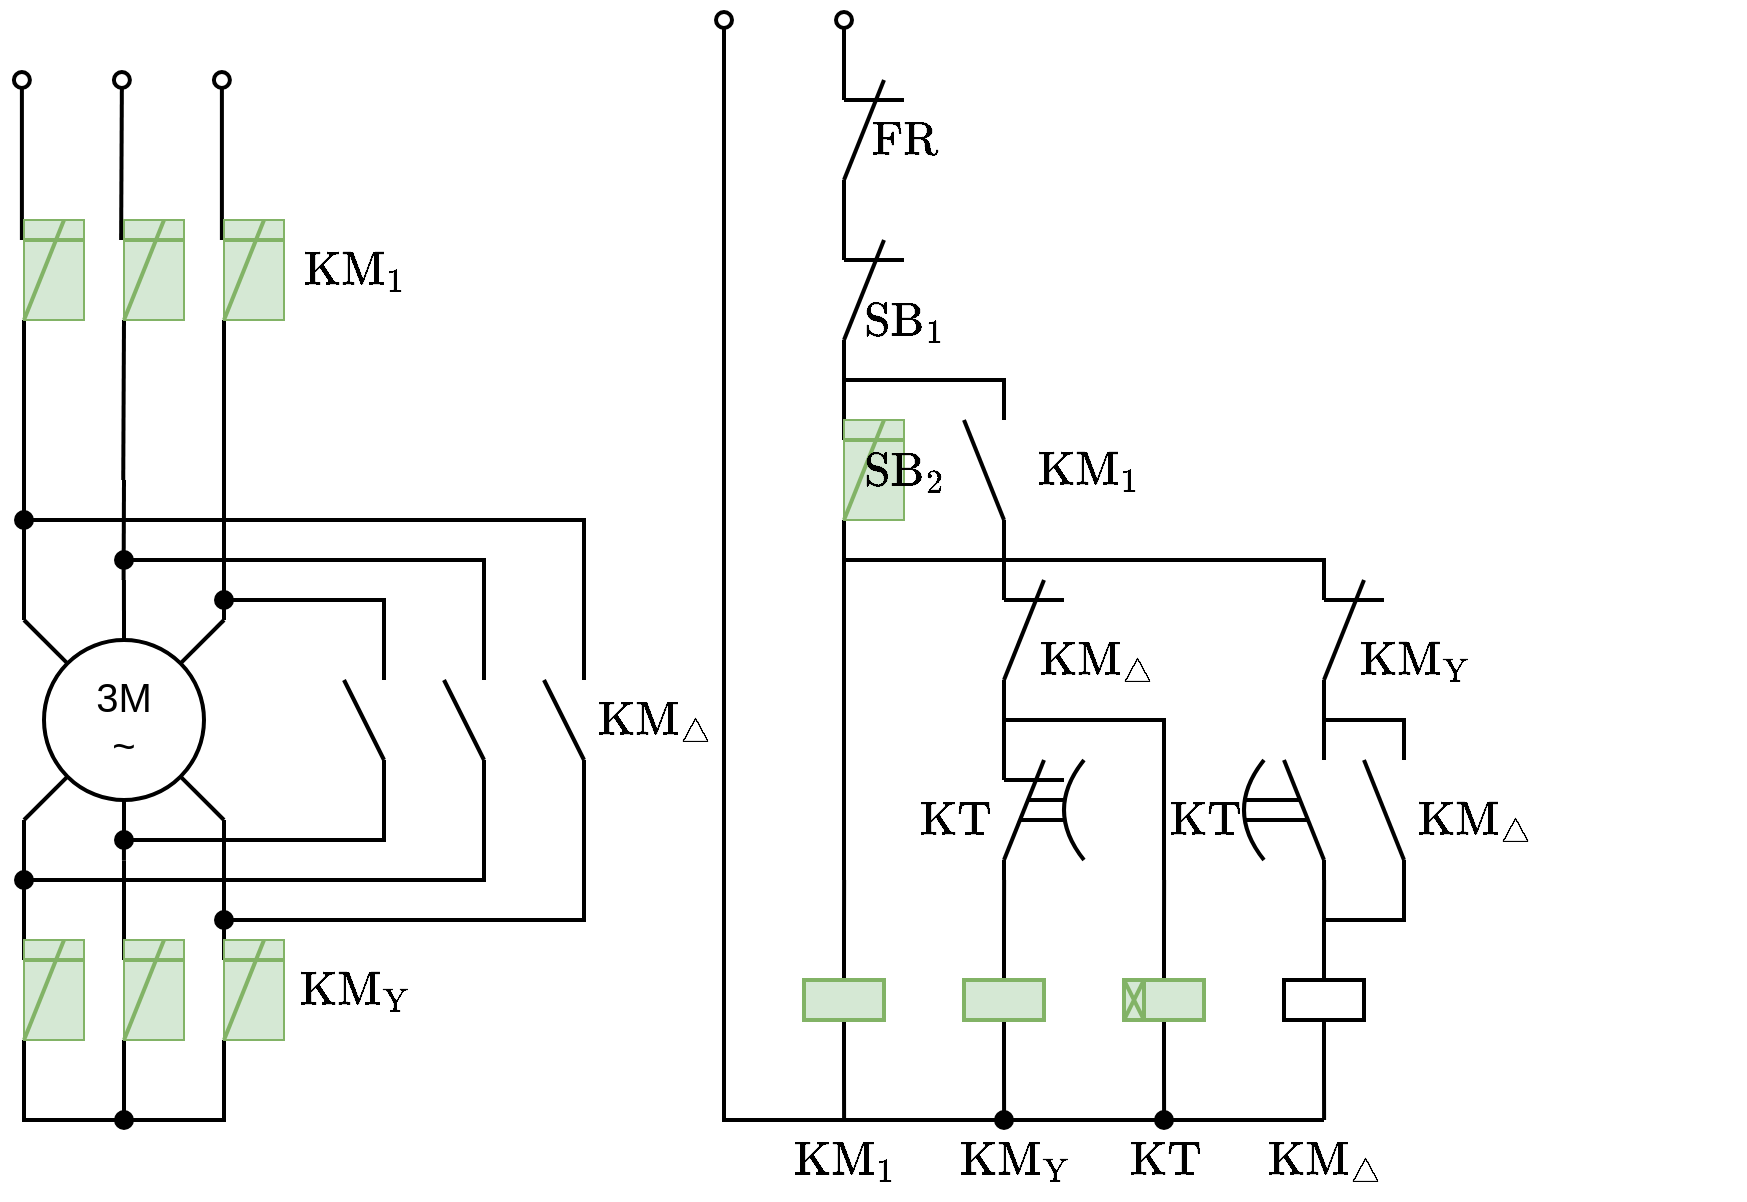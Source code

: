 <mxfile version="24.2.5" type="device">
  <diagram name="Page-1" id="7e0a89b8-554c-2b80-1dc8-d5c74ca68de4">
    <mxGraphModel dx="787" dy="1378" grid="1" gridSize="10" guides="1" tooltips="1" connect="1" arrows="1" fold="1" page="1" pageScale="1" pageWidth="1100" pageHeight="850" background="none" math="1" shadow="0">
      <root>
        <mxCell id="0" />
        <mxCell id="1" parent="0" />
        <mxCell id="dWb-elCGC37nOu2pz1n8-22" value="" style="edgeStyle=none;orthogonalLoop=1;jettySize=auto;html=1;rounded=0;strokeWidth=2;endArrow=none;endFill=0;" parent="1" edge="1">
          <mxGeometry width="80" relative="1" as="geometry">
            <mxPoint x="110" y="690" as="sourcePoint" />
            <mxPoint x="210" y="690" as="targetPoint" />
            <Array as="points">
              <mxPoint x="110" y="730" />
              <mxPoint x="210" y="730" />
            </Array>
          </mxGeometry>
        </mxCell>
        <mxCell id="dWb-elCGC37nOu2pz1n8-23" value="" style="edgeStyle=none;orthogonalLoop=1;jettySize=auto;html=1;rounded=0;strokeWidth=2;endArrow=oval;endFill=1;startSize=8;endSize=8;" parent="1" edge="1">
          <mxGeometry width="80" relative="1" as="geometry">
            <mxPoint x="160" y="690" as="sourcePoint" />
            <mxPoint x="160" y="730" as="targetPoint" />
            <Array as="points" />
          </mxGeometry>
        </mxCell>
        <mxCell id="dWb-elCGC37nOu2pz1n8-35" value="" style="group" parent="1" vertex="1" connectable="0">
          <mxGeometry x="110" y="410" width="100.0" height="240" as="geometry" />
        </mxCell>
        <mxCell id="dWb-elCGC37nOu2pz1n8-36" value="" style="group" parent="dWb-elCGC37nOu2pz1n8-35" vertex="1" connectable="0">
          <mxGeometry x="5.684e-14" y="50.0" width="100" height="140.161" as="geometry" />
        </mxCell>
        <mxCell id="dWb-elCGC37nOu2pz1n8-37" style="rounded=0;orthogonalLoop=1;jettySize=auto;html=1;exitX=1;exitY=1;exitDx=0;exitDy=0;endArrow=none;endFill=0;strokeWidth=2;" parent="dWb-elCGC37nOu2pz1n8-36" source="dWb-elCGC37nOu2pz1n8-43" edge="1">
          <mxGeometry relative="1" as="geometry">
            <mxPoint x="100" y="120.0" as="targetPoint" />
          </mxGeometry>
        </mxCell>
        <mxCell id="dWb-elCGC37nOu2pz1n8-38" style="rounded=0;orthogonalLoop=1;jettySize=auto;html=1;exitX=1;exitY=0;exitDx=0;exitDy=0;endArrow=none;endFill=0;strokeWidth=2;" parent="dWb-elCGC37nOu2pz1n8-36" source="dWb-elCGC37nOu2pz1n8-43" edge="1">
          <mxGeometry relative="1" as="geometry">
            <mxPoint x="100" y="20.0" as="targetPoint" />
          </mxGeometry>
        </mxCell>
        <mxCell id="dWb-elCGC37nOu2pz1n8-39" style="rounded=0;orthogonalLoop=1;jettySize=auto;html=1;exitX=0.5;exitY=0;exitDx=0;exitDy=0;endArrow=none;endFill=0;strokeWidth=2;" parent="dWb-elCGC37nOu2pz1n8-36" source="dWb-elCGC37nOu2pz1n8-43" edge="1">
          <mxGeometry relative="1" as="geometry">
            <mxPoint x="49.968" as="targetPoint" />
          </mxGeometry>
        </mxCell>
        <mxCell id="dWb-elCGC37nOu2pz1n8-40" style="rounded=0;orthogonalLoop=1;jettySize=auto;html=1;exitX=0.5;exitY=1;exitDx=0;exitDy=0;endArrow=none;endFill=0;strokeWidth=2;" parent="dWb-elCGC37nOu2pz1n8-36" source="dWb-elCGC37nOu2pz1n8-43" edge="1">
          <mxGeometry relative="1" as="geometry">
            <mxPoint x="49.968" y="140.161" as="targetPoint" />
          </mxGeometry>
        </mxCell>
        <mxCell id="dWb-elCGC37nOu2pz1n8-41" style="rounded=0;orthogonalLoop=1;jettySize=auto;html=1;exitX=0;exitY=1;exitDx=0;exitDy=0;endArrow=none;endFill=0;strokeWidth=2;" parent="dWb-elCGC37nOu2pz1n8-36" source="dWb-elCGC37nOu2pz1n8-43" edge="1">
          <mxGeometry relative="1" as="geometry">
            <mxPoint y="120.0" as="targetPoint" />
          </mxGeometry>
        </mxCell>
        <mxCell id="dWb-elCGC37nOu2pz1n8-42" style="rounded=0;orthogonalLoop=1;jettySize=auto;html=1;exitX=0;exitY=0;exitDx=0;exitDy=0;endArrow=none;endFill=0;strokeWidth=2;" parent="dWb-elCGC37nOu2pz1n8-36" source="dWb-elCGC37nOu2pz1n8-43" edge="1">
          <mxGeometry relative="1" as="geometry">
            <mxPoint y="20.0" as="targetPoint" />
          </mxGeometry>
        </mxCell>
        <mxCell id="dWb-elCGC37nOu2pz1n8-43" value="&lt;font style=&quot;font-size: 20px;&quot;&gt;3M&lt;/font&gt;&lt;div&gt;&lt;span style=&quot;font-size: 20px;&quot;&gt;~&lt;/span&gt;&lt;/div&gt;" style="ellipse;whiteSpace=wrap;html=1;aspect=fixed;strokeWidth=2;" parent="dWb-elCGC37nOu2pz1n8-36" vertex="1">
          <mxGeometry x="10.0" y="30.0" width="80" height="80" as="geometry" />
        </mxCell>
        <mxCell id="dWb-elCGC37nOu2pz1n8-44" value="" style="edgeStyle=none;orthogonalLoop=1;jettySize=auto;html=1;rounded=0;strokeWidth=2;endArrow=none;endFill=0;" parent="dWb-elCGC37nOu2pz1n8-35" edge="1">
          <mxGeometry width="80" relative="1" as="geometry">
            <mxPoint y="70" as="sourcePoint" />
            <mxPoint as="targetPoint" />
            <Array as="points" />
          </mxGeometry>
        </mxCell>
        <mxCell id="dWb-elCGC37nOu2pz1n8-46" value="" style="edgeStyle=none;orthogonalLoop=1;jettySize=auto;html=1;rounded=0;strokeWidth=2;endArrow=none;endFill=0;" parent="dWb-elCGC37nOu2pz1n8-35" edge="1">
          <mxGeometry width="80" relative="1" as="geometry">
            <mxPoint x="100" y="70" as="sourcePoint" />
            <mxPoint x="100" as="targetPoint" />
            <Array as="points" />
          </mxGeometry>
        </mxCell>
        <mxCell id="dWb-elCGC37nOu2pz1n8-48" value="" style="edgeStyle=none;orthogonalLoop=1;jettySize=auto;html=1;rounded=0;strokeWidth=2;endArrow=none;endFill=0;" parent="dWb-elCGC37nOu2pz1n8-35" edge="1">
          <mxGeometry width="80" relative="1" as="geometry">
            <mxPoint x="49.8" y="50" as="sourcePoint" />
            <mxPoint x="50" as="targetPoint" />
            <Array as="points" />
          </mxGeometry>
        </mxCell>
        <mxCell id="dWb-elCGC37nOu2pz1n8-50" value="" style="edgeStyle=none;orthogonalLoop=1;jettySize=auto;html=1;rounded=0;strokeWidth=2;endArrow=none;endFill=0;" parent="dWb-elCGC37nOu2pz1n8-35" edge="1">
          <mxGeometry width="80" relative="1" as="geometry">
            <mxPoint y="240" as="sourcePoint" />
            <mxPoint y="170" as="targetPoint" />
            <Array as="points" />
          </mxGeometry>
        </mxCell>
        <mxCell id="dWb-elCGC37nOu2pz1n8-52" value="" style="edgeStyle=none;orthogonalLoop=1;jettySize=auto;html=1;rounded=0;strokeWidth=2;endArrow=none;endFill=0;" parent="dWb-elCGC37nOu2pz1n8-35" edge="1">
          <mxGeometry width="80" relative="1" as="geometry">
            <mxPoint x="100" y="240" as="sourcePoint" />
            <mxPoint x="100" y="170" as="targetPoint" />
            <Array as="points" />
          </mxGeometry>
        </mxCell>
        <mxCell id="dWb-elCGC37nOu2pz1n8-54" value="" style="edgeStyle=none;orthogonalLoop=1;jettySize=auto;html=1;rounded=0;strokeWidth=2;endArrow=none;endFill=0;" parent="dWb-elCGC37nOu2pz1n8-35" edge="1">
          <mxGeometry width="80" relative="1" as="geometry">
            <mxPoint x="50" y="240" as="sourcePoint" />
            <mxPoint x="50" y="190.16" as="targetPoint" />
            <Array as="points" />
          </mxGeometry>
        </mxCell>
        <mxCell id="dWb-elCGC37nOu2pz1n8-61" value="" style="edgeStyle=none;orthogonalLoop=1;jettySize=auto;html=1;rounded=0;strokeWidth=2;endArrow=none;endFill=0;startArrow=oval;startFill=1;startSize=8;" parent="dWb-elCGC37nOu2pz1n8-35" edge="1">
          <mxGeometry width="80" relative="1" as="geometry">
            <mxPoint y="20" as="sourcePoint" />
            <mxPoint x="280" y="100" as="targetPoint" />
            <Array as="points">
              <mxPoint x="280" y="20" />
            </Array>
          </mxGeometry>
        </mxCell>
        <mxCell id="dWb-elCGC37nOu2pz1n8-63" value="" style="edgeStyle=none;orthogonalLoop=1;jettySize=auto;html=1;rounded=0;strokeWidth=2;endArrow=none;endFill=0;startArrow=oval;startFill=1;startSize=8;" parent="1" edge="1">
          <mxGeometry width="80" relative="1" as="geometry">
            <mxPoint x="210" y="470" as="sourcePoint" />
            <mxPoint x="290" y="510" as="targetPoint" />
            <Array as="points">
              <mxPoint x="290" y="470" />
            </Array>
          </mxGeometry>
        </mxCell>
        <mxCell id="dWb-elCGC37nOu2pz1n8-64" value="" style="edgeStyle=none;orthogonalLoop=1;jettySize=auto;html=1;rounded=0;endArrow=none;endFill=0;strokeWidth=2;" parent="1" edge="1">
          <mxGeometry width="80" relative="1" as="geometry">
            <mxPoint x="290" y="550" as="sourcePoint" />
            <mxPoint x="270" y="510" as="targetPoint" />
            <Array as="points" />
          </mxGeometry>
        </mxCell>
        <mxCell id="dWb-elCGC37nOu2pz1n8-65" value="" style="edgeStyle=none;orthogonalLoop=1;jettySize=auto;html=1;rounded=0;endArrow=none;endFill=0;strokeWidth=2;" parent="1" edge="1">
          <mxGeometry width="80" relative="1" as="geometry">
            <mxPoint x="340" y="550" as="sourcePoint" />
            <mxPoint x="320" y="510" as="targetPoint" />
            <Array as="points" />
          </mxGeometry>
        </mxCell>
        <mxCell id="dWb-elCGC37nOu2pz1n8-66" value="" style="edgeStyle=none;orthogonalLoop=1;jettySize=auto;html=1;rounded=0;endArrow=none;endFill=0;strokeWidth=2;" parent="1" edge="1">
          <mxGeometry width="80" relative="1" as="geometry">
            <mxPoint x="390" y="550" as="sourcePoint" />
            <mxPoint x="370" y="510" as="targetPoint" />
            <Array as="points" />
          </mxGeometry>
        </mxCell>
        <mxCell id="dWb-elCGC37nOu2pz1n8-67" value="&lt;font style=&quot;font-size: 20px;&quot;&gt;$$\mathrm{KM_\triangle}$$&lt;/font&gt;" style="text;html=1;align=center;verticalAlign=middle;resizable=0;points=[];autosize=1;strokeColor=none;fillColor=none;" parent="1" vertex="1">
          <mxGeometry x="290" y="510" width="270" height="40" as="geometry" />
        </mxCell>
        <mxCell id="dWb-elCGC37nOu2pz1n8-62" value="" style="edgeStyle=none;orthogonalLoop=1;jettySize=auto;html=1;rounded=0;strokeWidth=2;endArrow=none;endFill=0;startArrow=oval;startFill=1;startSize=8;" parent="1" edge="1">
          <mxGeometry width="80" relative="1" as="geometry">
            <mxPoint x="160" y="450" as="sourcePoint" />
            <mxPoint x="340" y="510" as="targetPoint" />
            <Array as="points">
              <mxPoint x="340" y="450" />
            </Array>
          </mxGeometry>
        </mxCell>
        <mxCell id="dWb-elCGC37nOu2pz1n8-68" value="" style="edgeStyle=none;orthogonalLoop=1;jettySize=auto;html=1;rounded=0;strokeWidth=2;endArrow=oval;endFill=1;endSize=8;" parent="1" edge="1">
          <mxGeometry width="80" relative="1" as="geometry">
            <mxPoint x="290" y="550" as="sourcePoint" />
            <mxPoint x="160" y="590" as="targetPoint" />
            <Array as="points">
              <mxPoint x="290" y="590" />
            </Array>
          </mxGeometry>
        </mxCell>
        <mxCell id="dWb-elCGC37nOu2pz1n8-69" value="" style="edgeStyle=none;orthogonalLoop=1;jettySize=auto;html=1;rounded=0;strokeWidth=2;endArrow=oval;endFill=1;endSize=8;" parent="1" edge="1">
          <mxGeometry width="80" relative="1" as="geometry">
            <mxPoint x="340" y="550" as="sourcePoint" />
            <mxPoint x="110" y="610" as="targetPoint" />
            <Array as="points">
              <mxPoint x="340" y="610" />
            </Array>
          </mxGeometry>
        </mxCell>
        <mxCell id="dWb-elCGC37nOu2pz1n8-70" value="" style="edgeStyle=none;orthogonalLoop=1;jettySize=auto;html=1;rounded=0;strokeWidth=2;endArrow=oval;endFill=1;endSize=8;" parent="1" edge="1">
          <mxGeometry width="80" relative="1" as="geometry">
            <mxPoint x="390" y="550" as="sourcePoint" />
            <mxPoint x="210" y="630" as="targetPoint" />
            <Array as="points">
              <mxPoint x="390" y="630" />
            </Array>
          </mxGeometry>
        </mxCell>
        <mxCell id="dWb-elCGC37nOu2pz1n8-73" value="" style="edgeStyle=none;orthogonalLoop=1;jettySize=auto;html=1;rounded=0;endArrow=none;endFill=0;strokeWidth=2;" parent="1" edge="1">
          <mxGeometry width="80" relative="1" as="geometry">
            <mxPoint x="110" y="410" as="sourcePoint" />
            <mxPoint x="110" y="330" as="targetPoint" />
            <Array as="points" />
          </mxGeometry>
        </mxCell>
        <mxCell id="dWb-elCGC37nOu2pz1n8-74" value="" style="edgeStyle=none;orthogonalLoop=1;jettySize=auto;html=1;rounded=0;endArrow=none;endFill=0;strokeWidth=2;" parent="1" edge="1">
          <mxGeometry width="80" relative="1" as="geometry">
            <mxPoint x="159.62" y="410" as="sourcePoint" />
            <mxPoint x="160" y="330" as="targetPoint" />
            <Array as="points" />
          </mxGeometry>
        </mxCell>
        <mxCell id="dWb-elCGC37nOu2pz1n8-75" value="" style="edgeStyle=none;orthogonalLoop=1;jettySize=auto;html=1;rounded=0;endArrow=none;endFill=0;strokeWidth=2;" parent="1" edge="1">
          <mxGeometry width="80" relative="1" as="geometry">
            <mxPoint x="210" y="410" as="sourcePoint" />
            <mxPoint x="210" y="330" as="targetPoint" />
            <Array as="points" />
          </mxGeometry>
        </mxCell>
        <mxCell id="dWb-elCGC37nOu2pz1n8-80" value="" style="edgeStyle=none;orthogonalLoop=1;jettySize=auto;html=1;rounded=0;endArrow=oval;endFill=0;strokeWidth=2;endSize=8;startSize=8;" parent="1" edge="1">
          <mxGeometry width="80" relative="1" as="geometry">
            <mxPoint x="108.95" y="290" as="sourcePoint" />
            <mxPoint x="108.95" y="210" as="targetPoint" />
            <Array as="points" />
          </mxGeometry>
        </mxCell>
        <mxCell id="dWb-elCGC37nOu2pz1n8-81" value="" style="edgeStyle=none;orthogonalLoop=1;jettySize=auto;html=1;rounded=0;endArrow=oval;endFill=0;strokeWidth=2;endSize=8;startSize=8;" parent="1" edge="1">
          <mxGeometry width="80" relative="1" as="geometry">
            <mxPoint x="158.57" y="290" as="sourcePoint" />
            <mxPoint x="158.95" y="210" as="targetPoint" />
            <Array as="points" />
          </mxGeometry>
        </mxCell>
        <mxCell id="dWb-elCGC37nOu2pz1n8-82" value="" style="edgeStyle=none;orthogonalLoop=1;jettySize=auto;html=1;rounded=0;endArrow=oval;endFill=0;strokeWidth=2;endSize=8;startSize=8;" parent="1" edge="1">
          <mxGeometry width="80" relative="1" as="geometry">
            <mxPoint x="208.95" y="290" as="sourcePoint" />
            <mxPoint x="208.95" y="210" as="targetPoint" />
            <Array as="points" />
          </mxGeometry>
        </mxCell>
        <mxCell id="dWb-elCGC37nOu2pz1n8-105" value="" style="group" parent="1" vertex="1" connectable="0">
          <mxGeometry x="660" y="610" width="40" height="120" as="geometry" />
        </mxCell>
        <mxCell id="dWb-elCGC37nOu2pz1n8-84" style="edgeStyle=orthogonalEdgeStyle;rounded=0;orthogonalLoop=1;jettySize=auto;html=1;exitX=0.5;exitY=1;exitDx=0;exitDy=0;strokeWidth=2;endArrow=none;endFill=0;" parent="dWb-elCGC37nOu2pz1n8-105" source="dWb-elCGC37nOu2pz1n8-83" edge="1">
          <mxGeometry relative="1" as="geometry">
            <mxPoint x="20.051" y="120" as="targetPoint" />
          </mxGeometry>
        </mxCell>
        <mxCell id="dWb-elCGC37nOu2pz1n8-85" style="edgeStyle=orthogonalEdgeStyle;rounded=0;orthogonalLoop=1;jettySize=auto;html=1;exitX=0.5;exitY=0;exitDx=0;exitDy=0;strokeWidth=2;endArrow=none;endFill=0;" parent="dWb-elCGC37nOu2pz1n8-105" source="dWb-elCGC37nOu2pz1n8-83" edge="1">
          <mxGeometry relative="1" as="geometry">
            <mxPoint x="20.051" as="targetPoint" />
          </mxGeometry>
        </mxCell>
        <mxCell id="dWb-elCGC37nOu2pz1n8-83" value="" style="rounded=0;whiteSpace=wrap;html=1;strokeWidth=2;fillColor=#d5e8d4;strokeColor=#82b366;" parent="dWb-elCGC37nOu2pz1n8-105" vertex="1">
          <mxGeometry y="50" width="40" height="20" as="geometry" />
        </mxCell>
        <mxCell id="dWb-elCGC37nOu2pz1n8-86" style="edgeStyle=orthogonalEdgeStyle;rounded=0;orthogonalLoop=1;jettySize=auto;html=1;exitX=0.25;exitY=0;exitDx=0;exitDy=0;entryX=0.25;entryY=1;entryDx=0;entryDy=0;strokeWidth=2;endArrow=none;endFill=0;fillColor=#d5e8d4;strokeColor=#82b366;" parent="dWb-elCGC37nOu2pz1n8-105" source="dWb-elCGC37nOu2pz1n8-83" target="dWb-elCGC37nOu2pz1n8-83" edge="1">
          <mxGeometry relative="1" as="geometry" />
        </mxCell>
        <mxCell id="dWb-elCGC37nOu2pz1n8-87" style="rounded=0;orthogonalLoop=1;jettySize=auto;html=1;exitX=0;exitY=1;exitDx=0;exitDy=0;entryX=0.25;entryY=0;entryDx=0;entryDy=0;strokeWidth=2;endArrow=none;endFill=0;fillColor=#d5e8d4;strokeColor=#82b366;" parent="dWb-elCGC37nOu2pz1n8-105" source="dWb-elCGC37nOu2pz1n8-83" target="dWb-elCGC37nOu2pz1n8-83" edge="1">
          <mxGeometry relative="1" as="geometry" />
        </mxCell>
        <mxCell id="dWb-elCGC37nOu2pz1n8-88" style="rounded=0;orthogonalLoop=1;jettySize=auto;html=1;exitX=0;exitY=0;exitDx=0;exitDy=0;entryX=0.25;entryY=1;entryDx=0;entryDy=0;endArrow=none;endFill=0;strokeWidth=2;fillColor=#d5e8d4;strokeColor=#82b366;" parent="dWb-elCGC37nOu2pz1n8-105" source="dWb-elCGC37nOu2pz1n8-83" target="dWb-elCGC37nOu2pz1n8-83" edge="1">
          <mxGeometry relative="1" as="geometry" />
        </mxCell>
        <mxCell id="dWb-elCGC37nOu2pz1n8-106" value="" style="group" parent="1" vertex="1" connectable="0">
          <mxGeometry x="500" y="610" width="40" height="120" as="geometry" />
        </mxCell>
        <mxCell id="dWb-elCGC37nOu2pz1n8-99" style="edgeStyle=orthogonalEdgeStyle;rounded=0;orthogonalLoop=1;jettySize=auto;html=1;exitX=0.5;exitY=1;exitDx=0;exitDy=0;strokeWidth=2;endArrow=none;endFill=0;" parent="dWb-elCGC37nOu2pz1n8-106" source="dWb-elCGC37nOu2pz1n8-101" edge="1">
          <mxGeometry relative="1" as="geometry">
            <mxPoint x="20.051" y="120" as="targetPoint" />
          </mxGeometry>
        </mxCell>
        <mxCell id="dWb-elCGC37nOu2pz1n8-100" style="edgeStyle=orthogonalEdgeStyle;rounded=0;orthogonalLoop=1;jettySize=auto;html=1;exitX=0.5;exitY=0;exitDx=0;exitDy=0;strokeWidth=2;endArrow=none;endFill=0;" parent="dWb-elCGC37nOu2pz1n8-106" source="dWb-elCGC37nOu2pz1n8-101" edge="1">
          <mxGeometry relative="1" as="geometry">
            <mxPoint x="20.051" as="targetPoint" />
          </mxGeometry>
        </mxCell>
        <mxCell id="dWb-elCGC37nOu2pz1n8-101" value="" style="rounded=0;whiteSpace=wrap;html=1;strokeWidth=2;fillColor=#d5e8d4;strokeColor=#82b366;" parent="dWb-elCGC37nOu2pz1n8-106" vertex="1">
          <mxGeometry y="50" width="40" height="20" as="geometry" />
        </mxCell>
        <mxCell id="dWb-elCGC37nOu2pz1n8-112" value="" style="group" parent="1" vertex="1" connectable="0">
          <mxGeometry x="580" y="610" width="40" height="120" as="geometry" />
        </mxCell>
        <mxCell id="dWb-elCGC37nOu2pz1n8-113" style="edgeStyle=orthogonalEdgeStyle;rounded=0;orthogonalLoop=1;jettySize=auto;html=1;exitX=0.5;exitY=1;exitDx=0;exitDy=0;strokeWidth=2;endArrow=none;endFill=0;" parent="dWb-elCGC37nOu2pz1n8-112" source="dWb-elCGC37nOu2pz1n8-115" edge="1">
          <mxGeometry relative="1" as="geometry">
            <mxPoint x="20.051" y="120" as="targetPoint" />
          </mxGeometry>
        </mxCell>
        <mxCell id="dWb-elCGC37nOu2pz1n8-114" style="edgeStyle=orthogonalEdgeStyle;rounded=0;orthogonalLoop=1;jettySize=auto;html=1;exitX=0.5;exitY=0;exitDx=0;exitDy=0;strokeWidth=2;endArrow=none;endFill=0;" parent="dWb-elCGC37nOu2pz1n8-112" source="dWb-elCGC37nOu2pz1n8-115" edge="1">
          <mxGeometry relative="1" as="geometry">
            <mxPoint x="20.051" as="targetPoint" />
          </mxGeometry>
        </mxCell>
        <mxCell id="dWb-elCGC37nOu2pz1n8-115" value="" style="rounded=0;whiteSpace=wrap;html=1;strokeWidth=2;fillColor=#d5e8d4;strokeColor=#82b366;" parent="dWb-elCGC37nOu2pz1n8-112" vertex="1">
          <mxGeometry y="50" width="40" height="20" as="geometry" />
        </mxCell>
        <mxCell id="dWb-elCGC37nOu2pz1n8-122" value="" style="endArrow=none;html=1;rounded=0;strokeWidth=2;startArrow=oval;startFill=1;endSize=8;startSize=8;" parent="dWb-elCGC37nOu2pz1n8-112" edge="1">
          <mxGeometry width="50" height="50" relative="1" as="geometry">
            <mxPoint x="20" y="120" as="sourcePoint" />
            <mxPoint x="180" y="120" as="targetPoint" />
          </mxGeometry>
        </mxCell>
        <mxCell id="dWb-elCGC37nOu2pz1n8-155" value="" style="edgeStyle=none;orthogonalLoop=1;jettySize=auto;html=1;rounded=0;strokeWidth=2;endArrow=none;endFill=0;" parent="dWb-elCGC37nOu2pz1n8-112" edge="1">
          <mxGeometry width="80" relative="1" as="geometry">
            <mxPoint x="20" as="sourcePoint" />
            <mxPoint x="20" y="-10" as="targetPoint" />
            <Array as="points" />
          </mxGeometry>
        </mxCell>
        <mxCell id="dWb-elCGC37nOu2pz1n8-116" value="" style="group" parent="1" vertex="1" connectable="0">
          <mxGeometry x="740" y="610" width="40" height="120" as="geometry" />
        </mxCell>
        <mxCell id="dWb-elCGC37nOu2pz1n8-117" style="edgeStyle=orthogonalEdgeStyle;rounded=0;orthogonalLoop=1;jettySize=auto;html=1;exitX=0.5;exitY=1;exitDx=0;exitDy=0;strokeWidth=2;endArrow=none;endFill=0;" parent="dWb-elCGC37nOu2pz1n8-116" source="dWb-elCGC37nOu2pz1n8-119" edge="1">
          <mxGeometry relative="1" as="geometry">
            <mxPoint x="20.051" y="120" as="targetPoint" />
          </mxGeometry>
        </mxCell>
        <mxCell id="dWb-elCGC37nOu2pz1n8-118" style="edgeStyle=orthogonalEdgeStyle;rounded=0;orthogonalLoop=1;jettySize=auto;html=1;exitX=0.5;exitY=0;exitDx=0;exitDy=0;strokeWidth=2;endArrow=none;endFill=0;" parent="dWb-elCGC37nOu2pz1n8-116" source="dWb-elCGC37nOu2pz1n8-119" edge="1">
          <mxGeometry relative="1" as="geometry">
            <mxPoint x="20.051" as="targetPoint" />
          </mxGeometry>
        </mxCell>
        <mxCell id="dWb-elCGC37nOu2pz1n8-119" value="" style="rounded=0;whiteSpace=wrap;html=1;strokeWidth=2;" parent="dWb-elCGC37nOu2pz1n8-116" vertex="1">
          <mxGeometry y="50" width="40" height="20" as="geometry" />
        </mxCell>
        <mxCell id="dWb-elCGC37nOu2pz1n8-150" value="" style="edgeStyle=none;orthogonalLoop=1;jettySize=auto;html=1;rounded=0;strokeWidth=2;endArrow=none;endFill=0;" parent="dWb-elCGC37nOu2pz1n8-116" edge="1">
          <mxGeometry width="80" relative="1" as="geometry">
            <mxPoint x="20" y="20" as="sourcePoint" />
            <mxPoint x="60" y="-10" as="targetPoint" />
            <Array as="points">
              <mxPoint x="60" y="20" />
            </Array>
          </mxGeometry>
        </mxCell>
        <mxCell id="dWb-elCGC37nOu2pz1n8-121" value="" style="endArrow=oval;html=1;rounded=0;strokeWidth=2;endFill=1;endSize=8;startSize=8;" parent="1" edge="1">
          <mxGeometry width="50" height="50" relative="1" as="geometry">
            <mxPoint x="520" y="730" as="sourcePoint" />
            <mxPoint x="680" y="730" as="targetPoint" />
          </mxGeometry>
        </mxCell>
        <mxCell id="dWb-elCGC37nOu2pz1n8-123" value="&lt;font style=&quot;font-size: 20px;&quot;&gt;$$\mathrm{KM_1}$$&lt;/font&gt;" style="text;html=1;align=center;verticalAlign=middle;resizable=0;points=[];autosize=1;strokeColor=none;fillColor=none;" parent="1" vertex="1">
          <mxGeometry x="415" y="730" width="210" height="40" as="geometry" />
        </mxCell>
        <mxCell id="dWb-elCGC37nOu2pz1n8-124" value="&lt;font style=&quot;font-size: 20px;&quot;&gt;$$\mathrm{KM_Y}$$&lt;/font&gt;" style="text;html=1;align=center;verticalAlign=middle;resizable=0;points=[];autosize=1;strokeColor=none;fillColor=none;" parent="1" vertex="1">
          <mxGeometry x="500" y="730" width="210" height="40" as="geometry" />
        </mxCell>
        <mxCell id="dWb-elCGC37nOu2pz1n8-125" value="&lt;font style=&quot;font-size: 20px;&quot;&gt;$$\mathrm{KM_\triangle}$$&lt;/font&gt;" style="text;html=1;align=center;verticalAlign=middle;resizable=0;points=[];autosize=1;strokeColor=none;fillColor=none;" parent="1" vertex="1">
          <mxGeometry x="625" y="730" width="270" height="40" as="geometry" />
        </mxCell>
        <mxCell id="dWb-elCGC37nOu2pz1n8-126" value="&lt;font style=&quot;font-size: 20px;&quot;&gt;$$\mathrm{KT}$$&lt;/font&gt;" style="text;html=1;align=center;verticalAlign=middle;resizable=0;points=[];autosize=1;strokeColor=none;fillColor=none;" parent="1" vertex="1">
          <mxGeometry x="590" y="730" width="180" height="40" as="geometry" />
        </mxCell>
        <mxCell id="dWb-elCGC37nOu2pz1n8-133" value="" style="endArrow=none;html=1;rounded=0;strokeWidth=2;" parent="1" edge="1">
          <mxGeometry width="50" height="50" relative="1" as="geometry">
            <mxPoint x="800" y="600" as="sourcePoint" />
            <mxPoint x="780" y="550" as="targetPoint" />
          </mxGeometry>
        </mxCell>
        <mxCell id="dWb-elCGC37nOu2pz1n8-134" value="" style="group" parent="1" vertex="1" connectable="0">
          <mxGeometry x="600" y="550" width="40" height="50" as="geometry" />
        </mxCell>
        <mxCell id="dWb-elCGC37nOu2pz1n8-107" value="" style="group" parent="dWb-elCGC37nOu2pz1n8-134" vertex="1" connectable="0">
          <mxGeometry width="40" height="50" as="geometry" />
        </mxCell>
        <mxCell id="dWb-elCGC37nOu2pz1n8-89" value="" style="endArrow=none;html=1;rounded=0;strokeWidth=2;" parent="dWb-elCGC37nOu2pz1n8-107" edge="1">
          <mxGeometry width="50" height="50" relative="1" as="geometry">
            <mxPoint x="8" y="30" as="sourcePoint" />
            <mxPoint x="30" y="30" as="targetPoint" />
          </mxGeometry>
        </mxCell>
        <mxCell id="dWb-elCGC37nOu2pz1n8-90" value="" style="endArrow=none;html=1;rounded=0;strokeWidth=2;" parent="dWb-elCGC37nOu2pz1n8-107" edge="1">
          <mxGeometry width="50" height="50" relative="1" as="geometry">
            <mxPoint x="12" y="20" as="sourcePoint" />
            <mxPoint x="30" y="20" as="targetPoint" />
          </mxGeometry>
        </mxCell>
        <mxCell id="dWb-elCGC37nOu2pz1n8-92" value="" style="endArrow=none;html=1;rounded=0;strokeColor=default;curved=1;strokeWidth=2;" parent="dWb-elCGC37nOu2pz1n8-107" edge="1">
          <mxGeometry width="50" height="50" relative="1" as="geometry">
            <mxPoint x="40" y="50" as="sourcePoint" />
            <mxPoint x="40" as="targetPoint" />
            <Array as="points">
              <mxPoint x="20" y="25" />
            </Array>
          </mxGeometry>
        </mxCell>
        <mxCell id="dWb-elCGC37nOu2pz1n8-111" value="" style="group" parent="dWb-elCGC37nOu2pz1n8-134" vertex="1" connectable="0">
          <mxGeometry width="30" height="50" as="geometry" />
        </mxCell>
        <mxCell id="dWb-elCGC37nOu2pz1n8-109" value="" style="endArrow=none;html=1;rounded=0;strokeWidth=2;" parent="dWb-elCGC37nOu2pz1n8-111" edge="1">
          <mxGeometry width="50" height="50" relative="1" as="geometry">
            <mxPoint y="50" as="sourcePoint" />
            <mxPoint x="20" as="targetPoint" />
          </mxGeometry>
        </mxCell>
        <mxCell id="dWb-elCGC37nOu2pz1n8-110" value="" style="endArrow=none;html=1;rounded=0;strokeWidth=2;" parent="dWb-elCGC37nOu2pz1n8-111" edge="1">
          <mxGeometry width="50" height="50" relative="1" as="geometry">
            <mxPoint y="10" as="sourcePoint" />
            <mxPoint x="30" y="10" as="targetPoint" />
          </mxGeometry>
        </mxCell>
        <mxCell id="dWb-elCGC37nOu2pz1n8-135" value="" style="group" parent="1" vertex="1" connectable="0">
          <mxGeometry x="710" y="550" width="50" height="50" as="geometry" />
        </mxCell>
        <mxCell id="dWb-elCGC37nOu2pz1n8-108" value="" style="group" parent="dWb-elCGC37nOu2pz1n8-135" vertex="1" connectable="0">
          <mxGeometry width="40" height="50" as="geometry" />
        </mxCell>
        <mxCell id="dWb-elCGC37nOu2pz1n8-93" value="" style="endArrow=none;html=1;rounded=0;strokeWidth=2;" parent="dWb-elCGC37nOu2pz1n8-108" edge="1">
          <mxGeometry width="50" height="50" relative="1" as="geometry">
            <mxPoint x="10" y="30" as="sourcePoint" />
            <mxPoint x="42" y="30" as="targetPoint" />
          </mxGeometry>
        </mxCell>
        <mxCell id="dWb-elCGC37nOu2pz1n8-94" value="" style="endArrow=none;html=1;rounded=0;strokeWidth=2;" parent="dWb-elCGC37nOu2pz1n8-108" edge="1">
          <mxGeometry width="50" height="50" relative="1" as="geometry">
            <mxPoint x="10" y="20" as="sourcePoint" />
            <mxPoint x="38" y="20" as="targetPoint" />
          </mxGeometry>
        </mxCell>
        <mxCell id="dWb-elCGC37nOu2pz1n8-95" value="" style="endArrow=none;html=1;rounded=0;strokeColor=default;curved=1;strokeWidth=2;" parent="dWb-elCGC37nOu2pz1n8-108" edge="1">
          <mxGeometry width="50" height="50" relative="1" as="geometry">
            <mxPoint x="20" y="50" as="sourcePoint" />
            <mxPoint x="20" as="targetPoint" />
            <Array as="points">
              <mxPoint y="25" />
            </Array>
          </mxGeometry>
        </mxCell>
        <mxCell id="dWb-elCGC37nOu2pz1n8-132" value="" style="endArrow=none;html=1;rounded=0;strokeWidth=2;" parent="dWb-elCGC37nOu2pz1n8-135" edge="1">
          <mxGeometry width="50" height="50" relative="1" as="geometry">
            <mxPoint x="50" y="50" as="sourcePoint" />
            <mxPoint x="30" as="targetPoint" />
          </mxGeometry>
        </mxCell>
        <mxCell id="dWb-elCGC37nOu2pz1n8-136" value="" style="group" parent="1" vertex="1" connectable="0">
          <mxGeometry x="600" y="460" width="30" height="50" as="geometry" />
        </mxCell>
        <mxCell id="dWb-elCGC37nOu2pz1n8-137" value="" style="endArrow=none;html=1;rounded=0;strokeWidth=2;" parent="dWb-elCGC37nOu2pz1n8-136" edge="1">
          <mxGeometry width="50" height="50" relative="1" as="geometry">
            <mxPoint y="50" as="sourcePoint" />
            <mxPoint x="20" as="targetPoint" />
          </mxGeometry>
        </mxCell>
        <mxCell id="dWb-elCGC37nOu2pz1n8-138" value="" style="endArrow=none;html=1;rounded=0;strokeWidth=2;" parent="dWb-elCGC37nOu2pz1n8-136" edge="1">
          <mxGeometry width="50" height="50" relative="1" as="geometry">
            <mxPoint y="10" as="sourcePoint" />
            <mxPoint x="30" y="10" as="targetPoint" />
          </mxGeometry>
        </mxCell>
        <mxCell id="dWb-elCGC37nOu2pz1n8-139" value="" style="group" parent="1" vertex="1" connectable="0">
          <mxGeometry x="760" y="460" width="30" height="50" as="geometry" />
        </mxCell>
        <mxCell id="dWb-elCGC37nOu2pz1n8-140" value="" style="endArrow=none;html=1;rounded=0;strokeWidth=2;" parent="dWb-elCGC37nOu2pz1n8-139" edge="1">
          <mxGeometry width="50" height="50" relative="1" as="geometry">
            <mxPoint y="50" as="sourcePoint" />
            <mxPoint x="20" as="targetPoint" />
          </mxGeometry>
        </mxCell>
        <mxCell id="dWb-elCGC37nOu2pz1n8-141" value="" style="endArrow=none;html=1;rounded=0;strokeWidth=2;" parent="dWb-elCGC37nOu2pz1n8-139" edge="1">
          <mxGeometry width="50" height="50" relative="1" as="geometry">
            <mxPoint y="10" as="sourcePoint" />
            <mxPoint x="30" y="10" as="targetPoint" />
          </mxGeometry>
        </mxCell>
        <mxCell id="dWb-elCGC37nOu2pz1n8-142" value="" style="endArrow=none;html=1;rounded=0;strokeWidth=2;" parent="1" edge="1">
          <mxGeometry width="50" height="50" relative="1" as="geometry">
            <mxPoint x="600" y="430" as="sourcePoint" />
            <mxPoint x="580" y="380" as="targetPoint" />
          </mxGeometry>
        </mxCell>
        <mxCell id="dWb-elCGC37nOu2pz1n8-151" value="" style="edgeStyle=none;orthogonalLoop=1;jettySize=auto;html=1;rounded=0;strokeWidth=2;endArrow=none;endFill=0;" parent="1" edge="1">
          <mxGeometry width="80" relative="1" as="geometry">
            <mxPoint x="760" y="610" as="sourcePoint" />
            <mxPoint x="760" y="600" as="targetPoint" />
            <Array as="points" />
          </mxGeometry>
        </mxCell>
        <mxCell id="dWb-elCGC37nOu2pz1n8-152" value="" style="edgeStyle=none;orthogonalLoop=1;jettySize=auto;html=1;rounded=0;strokeWidth=2;endArrow=none;endFill=0;" parent="1" edge="1">
          <mxGeometry width="80" relative="1" as="geometry">
            <mxPoint x="760" y="550" as="sourcePoint" />
            <mxPoint x="760" y="510" as="targetPoint" />
            <Array as="points" />
          </mxGeometry>
        </mxCell>
        <mxCell id="dWb-elCGC37nOu2pz1n8-153" value="" style="edgeStyle=none;orthogonalLoop=1;jettySize=auto;html=1;rounded=0;strokeWidth=2;endArrow=none;endFill=0;" parent="1" edge="1">
          <mxGeometry width="80" relative="1" as="geometry">
            <mxPoint x="800" y="550" as="sourcePoint" />
            <mxPoint x="760" y="530" as="targetPoint" />
            <Array as="points">
              <mxPoint x="800" y="530" />
            </Array>
          </mxGeometry>
        </mxCell>
        <mxCell id="dWb-elCGC37nOu2pz1n8-154" value="" style="edgeStyle=none;orthogonalLoop=1;jettySize=auto;html=1;rounded=0;strokeWidth=2;endArrow=none;endFill=0;" parent="1" edge="1">
          <mxGeometry width="80" relative="1" as="geometry">
            <mxPoint x="680" y="610" as="sourcePoint" />
            <mxPoint x="600" y="530" as="targetPoint" />
            <Array as="points">
              <mxPoint x="680" y="530" />
            </Array>
          </mxGeometry>
        </mxCell>
        <mxCell id="dWb-elCGC37nOu2pz1n8-156" value="" style="edgeStyle=none;orthogonalLoop=1;jettySize=auto;html=1;rounded=0;strokeWidth=2;endArrow=none;endFill=0;" parent="1" edge="1">
          <mxGeometry width="80" relative="1" as="geometry">
            <mxPoint x="520" y="610" as="sourcePoint" />
            <mxPoint x="520" y="430" as="targetPoint" />
            <Array as="points" />
          </mxGeometry>
        </mxCell>
        <mxCell id="dWb-elCGC37nOu2pz1n8-157" value="" style="edgeStyle=none;orthogonalLoop=1;jettySize=auto;html=1;rounded=0;strokeWidth=2;endArrow=none;endFill=0;" parent="1" edge="1">
          <mxGeometry width="80" relative="1" as="geometry">
            <mxPoint x="600" y="560" as="sourcePoint" />
            <mxPoint x="600" y="510" as="targetPoint" />
            <Array as="points" />
          </mxGeometry>
        </mxCell>
        <mxCell id="dWb-elCGC37nOu2pz1n8-159" value="" style="edgeStyle=none;orthogonalLoop=1;jettySize=auto;html=1;rounded=0;strokeWidth=2;endArrow=none;endFill=0;" parent="1" edge="1">
          <mxGeometry width="80" relative="1" as="geometry">
            <mxPoint x="600" y="470" as="sourcePoint" />
            <mxPoint x="600" y="430" as="targetPoint" />
            <Array as="points" />
          </mxGeometry>
        </mxCell>
        <mxCell id="dWb-elCGC37nOu2pz1n8-161" value="" style="edgeStyle=none;orthogonalLoop=1;jettySize=auto;html=1;rounded=0;strokeWidth=2;endArrow=none;endFill=0;" parent="1" edge="1">
          <mxGeometry width="80" relative="1" as="geometry">
            <mxPoint x="760" y="470" as="sourcePoint" />
            <mxPoint x="520" y="450" as="targetPoint" />
            <Array as="points">
              <mxPoint x="760" y="450" />
            </Array>
          </mxGeometry>
        </mxCell>
        <mxCell id="dWb-elCGC37nOu2pz1n8-143" value="" style="group" parent="1" vertex="1" connectable="0">
          <mxGeometry x="520" y="210" width="120" height="50" as="geometry" />
        </mxCell>
        <mxCell id="dWb-elCGC37nOu2pz1n8-144" value="" style="endArrow=none;html=1;rounded=0;strokeWidth=2;" parent="dWb-elCGC37nOu2pz1n8-143" edge="1">
          <mxGeometry width="50" height="50" relative="1" as="geometry">
            <mxPoint y="50" as="sourcePoint" />
            <mxPoint x="20" as="targetPoint" />
          </mxGeometry>
        </mxCell>
        <mxCell id="dWb-elCGC37nOu2pz1n8-145" value="" style="endArrow=none;html=1;rounded=0;strokeWidth=2;" parent="dWb-elCGC37nOu2pz1n8-143" edge="1">
          <mxGeometry width="50" height="50" relative="1" as="geometry">
            <mxPoint y="10" as="sourcePoint" />
            <mxPoint x="30" y="10" as="targetPoint" />
          </mxGeometry>
        </mxCell>
        <mxCell id="dWb-elCGC37nOu2pz1n8-168" value="&lt;font style=&quot;font-size: 20px;&quot;&gt;$$\mathrm{FR}$$&lt;/font&gt;" style="text;html=1;align=center;verticalAlign=middle;resizable=0;points=[];autosize=1;strokeColor=none;fillColor=none;" parent="dWb-elCGC37nOu2pz1n8-143" vertex="1">
          <mxGeometry x="-60" y="10" width="180" height="40" as="geometry" />
        </mxCell>
        <mxCell id="dWb-elCGC37nOu2pz1n8-162" value="" style="edgeStyle=none;orthogonalLoop=1;jettySize=auto;html=1;rounded=0;strokeWidth=2;endArrow=none;endFill=0;" parent="1" edge="1">
          <mxGeometry width="80" relative="1" as="geometry">
            <mxPoint x="520" y="390" as="sourcePoint" />
            <mxPoint x="520" y="340" as="targetPoint" />
            <Array as="points" />
          </mxGeometry>
        </mxCell>
        <mxCell id="dWb-elCGC37nOu2pz1n8-163" value="" style="edgeStyle=none;orthogonalLoop=1;jettySize=auto;html=1;rounded=0;strokeWidth=2;endArrow=none;endFill=0;" parent="1" edge="1">
          <mxGeometry width="80" relative="1" as="geometry">
            <mxPoint x="600" y="380" as="sourcePoint" />
            <mxPoint x="520" y="360" as="targetPoint" />
            <Array as="points">
              <mxPoint x="600" y="360" />
            </Array>
          </mxGeometry>
        </mxCell>
        <mxCell id="dWb-elCGC37nOu2pz1n8-164" value="" style="group" parent="1" vertex="1" connectable="0">
          <mxGeometry x="520" y="290" width="30" height="50" as="geometry" />
        </mxCell>
        <mxCell id="dWb-elCGC37nOu2pz1n8-148" value="" style="endArrow=none;html=1;rounded=0;strokeWidth=2;" parent="dWb-elCGC37nOu2pz1n8-164" edge="1">
          <mxGeometry width="50" height="50" relative="1" as="geometry">
            <mxPoint y="10" as="sourcePoint" />
            <mxPoint x="30" y="10" as="targetPoint" />
          </mxGeometry>
        </mxCell>
        <mxCell id="dWb-elCGC37nOu2pz1n8-147" value="" style="endArrow=none;html=1;rounded=0;strokeWidth=2;" parent="dWb-elCGC37nOu2pz1n8-164" edge="1">
          <mxGeometry width="50" height="50" relative="1" as="geometry">
            <mxPoint y="50" as="sourcePoint" />
            <mxPoint x="20" as="targetPoint" />
          </mxGeometry>
        </mxCell>
        <mxCell id="dWb-elCGC37nOu2pz1n8-165" value="" style="edgeStyle=none;orthogonalLoop=1;jettySize=auto;html=1;rounded=0;strokeWidth=2;endArrow=none;endFill=0;" parent="1" edge="1">
          <mxGeometry width="80" relative="1" as="geometry">
            <mxPoint x="520" y="300" as="sourcePoint" />
            <mxPoint x="520" y="260" as="targetPoint" />
            <Array as="points" />
          </mxGeometry>
        </mxCell>
        <mxCell id="dWb-elCGC37nOu2pz1n8-166" value="" style="edgeStyle=none;orthogonalLoop=1;jettySize=auto;html=1;rounded=0;strokeWidth=2;endArrow=oval;endFill=0;endSize=8;startSize=8;" parent="1" edge="1">
          <mxGeometry width="80" relative="1" as="geometry">
            <mxPoint x="520" y="730" as="sourcePoint" />
            <mxPoint x="460" y="180" as="targetPoint" />
            <Array as="points">
              <mxPoint x="460" y="730" />
            </Array>
          </mxGeometry>
        </mxCell>
        <mxCell id="dWb-elCGC37nOu2pz1n8-167" value="" style="edgeStyle=none;orthogonalLoop=1;jettySize=auto;html=1;rounded=0;strokeWidth=2;endArrow=oval;endFill=0;endSize=8;startSize=8;" parent="1" edge="1">
          <mxGeometry width="80" relative="1" as="geometry">
            <mxPoint x="520" y="220" as="sourcePoint" />
            <mxPoint x="520" y="180" as="targetPoint" />
            <Array as="points" />
          </mxGeometry>
        </mxCell>
        <mxCell id="dWb-elCGC37nOu2pz1n8-169" value="&lt;font style=&quot;font-size: 20px;&quot;&gt;$$\mathrm{SB_1}$$&lt;/font&gt;" style="text;html=1;align=center;verticalAlign=middle;resizable=0;points=[];autosize=1;strokeColor=none;fillColor=none;" parent="1" vertex="1">
          <mxGeometry x="450" y="310" width="200" height="40" as="geometry" />
        </mxCell>
        <mxCell id="dWb-elCGC37nOu2pz1n8-172" value="&lt;font style=&quot;font-size: 20px;&quot;&gt;$$\mathrm{KM_1}$$&lt;/font&gt;" style="text;html=1;align=center;verticalAlign=middle;resizable=0;points=[];autosize=1;strokeColor=none;fillColor=none;" parent="1" vertex="1">
          <mxGeometry x="537" y="385" width="210" height="40" as="geometry" />
        </mxCell>
        <mxCell id="dWb-elCGC37nOu2pz1n8-173" value="&lt;font style=&quot;font-size: 20px;&quot;&gt;$$\mathrm{KM_\triangle}$$&lt;/font&gt;" style="text;html=1;align=center;verticalAlign=middle;resizable=0;points=[];autosize=1;strokeColor=none;fillColor=none;" parent="1" vertex="1">
          <mxGeometry x="511" y="480" width="270" height="40" as="geometry" />
        </mxCell>
        <mxCell id="dWb-elCGC37nOu2pz1n8-174" value="&lt;font style=&quot;font-size: 20px;&quot;&gt;$$\mathrm{KM_Y}$$&lt;/font&gt;" style="text;html=1;align=center;verticalAlign=middle;resizable=0;points=[];autosize=1;strokeColor=none;fillColor=none;" parent="1" vertex="1">
          <mxGeometry x="700" y="480" width="210" height="40" as="geometry" />
        </mxCell>
        <mxCell id="dWb-elCGC37nOu2pz1n8-175" value="&lt;font style=&quot;font-size: 20px;&quot;&gt;$$\mathrm{KM_\triangle}$$&lt;/font&gt;" style="text;html=1;align=center;verticalAlign=middle;resizable=0;points=[];autosize=1;strokeColor=none;fillColor=none;" parent="1" vertex="1">
          <mxGeometry x="700" y="560" width="270" height="40" as="geometry" />
        </mxCell>
        <mxCell id="dWb-elCGC37nOu2pz1n8-176" value="&lt;font style=&quot;font-size: 20px;&quot;&gt;$$\mathrm{KT}$$&lt;/font&gt;" style="text;html=1;align=center;verticalAlign=middle;resizable=0;points=[];autosize=1;strokeColor=none;fillColor=none;" parent="1" vertex="1">
          <mxGeometry x="485" y="560" width="180" height="40" as="geometry" />
        </mxCell>
        <mxCell id="dWb-elCGC37nOu2pz1n8-177" value="&lt;font style=&quot;font-size: 20px;&quot;&gt;$$\mathrm{KT}$$&lt;/font&gt;" style="text;html=1;align=center;verticalAlign=middle;resizable=0;points=[];autosize=1;strokeColor=none;fillColor=none;" parent="1" vertex="1">
          <mxGeometry x="610" y="560" width="180" height="40" as="geometry" />
        </mxCell>
        <mxCell id="dWb-elCGC37nOu2pz1n8-180" value="" style="group;fillColor=#d5e8d4;strokeColor=#82b366;" parent="1" vertex="1" connectable="0">
          <mxGeometry x="520" y="380" width="30" height="50" as="geometry" />
        </mxCell>
        <mxCell id="dWb-elCGC37nOu2pz1n8-181" value="" style="endArrow=none;html=1;rounded=0;strokeWidth=2;fillColor=#d5e8d4;strokeColor=#82b366;" parent="dWb-elCGC37nOu2pz1n8-180" edge="1">
          <mxGeometry width="50" height="50" relative="1" as="geometry">
            <mxPoint y="50" as="sourcePoint" />
            <mxPoint x="20" as="targetPoint" />
          </mxGeometry>
        </mxCell>
        <mxCell id="dWb-elCGC37nOu2pz1n8-182" value="" style="endArrow=none;html=1;rounded=0;strokeWidth=2;fillColor=#d5e8d4;strokeColor=#82b366;" parent="dWb-elCGC37nOu2pz1n8-180" edge="1">
          <mxGeometry width="50" height="50" relative="1" as="geometry">
            <mxPoint y="10" as="sourcePoint" />
            <mxPoint x="30" y="10" as="targetPoint" />
          </mxGeometry>
        </mxCell>
        <mxCell id="dWb-elCGC37nOu2pz1n8-170" value="&lt;font style=&quot;font-size: 20px;&quot;&gt;$$\mathrm{SB_2}$$&lt;/font&gt;" style="text;html=1;align=center;verticalAlign=middle;resizable=0;points=[];autosize=1;strokeColor=none;fillColor=none;" parent="1" vertex="1">
          <mxGeometry x="450" y="385" width="200" height="40" as="geometry" />
        </mxCell>
        <mxCell id="CMUWt51xW4iZ3qM_8i1A-55" value="&lt;font style=&quot;font-size: 20px;&quot;&gt;$$\mathrm{KM_Y}$$&lt;/font&gt;" style="text;html=1;align=center;verticalAlign=middle;resizable=0;points=[];autosize=1;strokeColor=none;fillColor=none;" vertex="1" parent="1">
          <mxGeometry x="170.0" y="645" width="210" height="40" as="geometry" />
        </mxCell>
        <mxCell id="CMUWt51xW4iZ3qM_8i1A-83" value="&lt;font style=&quot;font-size: 20px;&quot;&gt;$$\mathrm{KM_1}$$&lt;/font&gt;" style="text;html=1;align=center;verticalAlign=middle;resizable=0;points=[];autosize=1;strokeColor=none;fillColor=none;" vertex="1" parent="1">
          <mxGeometry x="170.0" y="285" width="210" height="40" as="geometry" />
        </mxCell>
        <mxCell id="CMUWt51xW4iZ3qM_8i1A-87" value="" style="group;fillColor=#d5e8d4;strokeColor=#82b366;" vertex="1" connectable="0" parent="1">
          <mxGeometry x="110.0" y="280" width="30" height="50" as="geometry" />
        </mxCell>
        <mxCell id="CMUWt51xW4iZ3qM_8i1A-88" value="" style="endArrow=none;html=1;rounded=0;strokeWidth=2;fillColor=#d5e8d4;strokeColor=#82b366;" edge="1" parent="CMUWt51xW4iZ3qM_8i1A-87">
          <mxGeometry width="50" height="50" relative="1" as="geometry">
            <mxPoint y="50" as="sourcePoint" />
            <mxPoint x="20" as="targetPoint" />
          </mxGeometry>
        </mxCell>
        <mxCell id="CMUWt51xW4iZ3qM_8i1A-89" value="" style="endArrow=none;html=1;rounded=0;strokeWidth=2;fillColor=#d5e8d4;strokeColor=#82b366;" edge="1" parent="CMUWt51xW4iZ3qM_8i1A-87">
          <mxGeometry width="50" height="50" relative="1" as="geometry">
            <mxPoint y="10" as="sourcePoint" />
            <mxPoint x="30" y="10" as="targetPoint" />
          </mxGeometry>
        </mxCell>
        <mxCell id="CMUWt51xW4iZ3qM_8i1A-90" value="" style="group;fillColor=#d5e8d4;strokeColor=#82b366;" vertex="1" connectable="0" parent="1">
          <mxGeometry x="160.0" y="280" width="30" height="50" as="geometry" />
        </mxCell>
        <mxCell id="CMUWt51xW4iZ3qM_8i1A-91" value="" style="endArrow=none;html=1;rounded=0;strokeWidth=2;fillColor=#d5e8d4;strokeColor=#82b366;" edge="1" parent="CMUWt51xW4iZ3qM_8i1A-90">
          <mxGeometry width="50" height="50" relative="1" as="geometry">
            <mxPoint y="50" as="sourcePoint" />
            <mxPoint x="20" as="targetPoint" />
          </mxGeometry>
        </mxCell>
        <mxCell id="CMUWt51xW4iZ3qM_8i1A-92" value="" style="endArrow=none;html=1;rounded=0;strokeWidth=2;fillColor=#d5e8d4;strokeColor=#82b366;" edge="1" parent="CMUWt51xW4iZ3qM_8i1A-90">
          <mxGeometry width="50" height="50" relative="1" as="geometry">
            <mxPoint y="10" as="sourcePoint" />
            <mxPoint x="30" y="10" as="targetPoint" />
          </mxGeometry>
        </mxCell>
        <mxCell id="CMUWt51xW4iZ3qM_8i1A-93" value="" style="group;fillColor=#d5e8d4;strokeColor=#82b366;" vertex="1" connectable="0" parent="1">
          <mxGeometry x="210.0" y="280" width="30" height="50" as="geometry" />
        </mxCell>
        <mxCell id="CMUWt51xW4iZ3qM_8i1A-94" value="" style="endArrow=none;html=1;rounded=0;strokeWidth=2;fillColor=#d5e8d4;strokeColor=#82b366;" edge="1" parent="CMUWt51xW4iZ3qM_8i1A-93">
          <mxGeometry width="50" height="50" relative="1" as="geometry">
            <mxPoint y="50" as="sourcePoint" />
            <mxPoint x="20" as="targetPoint" />
          </mxGeometry>
        </mxCell>
        <mxCell id="CMUWt51xW4iZ3qM_8i1A-95" value="" style="endArrow=none;html=1;rounded=0;strokeWidth=2;fillColor=#d5e8d4;strokeColor=#82b366;" edge="1" parent="CMUWt51xW4iZ3qM_8i1A-93">
          <mxGeometry width="50" height="50" relative="1" as="geometry">
            <mxPoint y="10" as="sourcePoint" />
            <mxPoint x="30" y="10" as="targetPoint" />
          </mxGeometry>
        </mxCell>
        <mxCell id="CMUWt51xW4iZ3qM_8i1A-96" value="" style="group;fillColor=#d5e8d4;strokeColor=#82b366;" vertex="1" connectable="0" parent="1">
          <mxGeometry x="210.0" y="640" width="30" height="50" as="geometry" />
        </mxCell>
        <mxCell id="CMUWt51xW4iZ3qM_8i1A-97" value="" style="endArrow=none;html=1;rounded=0;strokeWidth=2;fillColor=#d5e8d4;strokeColor=#82b366;" edge="1" parent="CMUWt51xW4iZ3qM_8i1A-96">
          <mxGeometry width="50" height="50" relative="1" as="geometry">
            <mxPoint y="50" as="sourcePoint" />
            <mxPoint x="20" as="targetPoint" />
          </mxGeometry>
        </mxCell>
        <mxCell id="CMUWt51xW4iZ3qM_8i1A-98" value="" style="endArrow=none;html=1;rounded=0;strokeWidth=2;fillColor=#d5e8d4;strokeColor=#82b366;" edge="1" parent="CMUWt51xW4iZ3qM_8i1A-96">
          <mxGeometry width="50" height="50" relative="1" as="geometry">
            <mxPoint y="10" as="sourcePoint" />
            <mxPoint x="30" y="10" as="targetPoint" />
          </mxGeometry>
        </mxCell>
        <mxCell id="CMUWt51xW4iZ3qM_8i1A-99" value="" style="group;fillColor=#d5e8d4;strokeColor=#82b366;" vertex="1" connectable="0" parent="1">
          <mxGeometry x="160.0" y="640" width="30" height="50" as="geometry" />
        </mxCell>
        <mxCell id="CMUWt51xW4iZ3qM_8i1A-100" value="" style="endArrow=none;html=1;rounded=0;strokeWidth=2;fillColor=#d5e8d4;strokeColor=#82b366;" edge="1" parent="CMUWt51xW4iZ3qM_8i1A-99">
          <mxGeometry width="50" height="50" relative="1" as="geometry">
            <mxPoint y="50" as="sourcePoint" />
            <mxPoint x="20" as="targetPoint" />
          </mxGeometry>
        </mxCell>
        <mxCell id="CMUWt51xW4iZ3qM_8i1A-101" value="" style="endArrow=none;html=1;rounded=0;strokeWidth=2;fillColor=#d5e8d4;strokeColor=#82b366;" edge="1" parent="CMUWt51xW4iZ3qM_8i1A-99">
          <mxGeometry width="50" height="50" relative="1" as="geometry">
            <mxPoint y="10" as="sourcePoint" />
            <mxPoint x="30" y="10" as="targetPoint" />
          </mxGeometry>
        </mxCell>
        <mxCell id="CMUWt51xW4iZ3qM_8i1A-102" value="" style="group;fillColor=#d5e8d4;strokeColor=#82b366;" vertex="1" connectable="0" parent="1">
          <mxGeometry x="110.0" y="640" width="30" height="50" as="geometry" />
        </mxCell>
        <mxCell id="CMUWt51xW4iZ3qM_8i1A-103" value="" style="endArrow=none;html=1;rounded=0;strokeWidth=2;fillColor=#d5e8d4;strokeColor=#82b366;" edge="1" parent="CMUWt51xW4iZ3qM_8i1A-102">
          <mxGeometry width="50" height="50" relative="1" as="geometry">
            <mxPoint y="50" as="sourcePoint" />
            <mxPoint x="20" as="targetPoint" />
          </mxGeometry>
        </mxCell>
        <mxCell id="CMUWt51xW4iZ3qM_8i1A-104" value="" style="endArrow=none;html=1;rounded=0;strokeWidth=2;fillColor=#d5e8d4;strokeColor=#82b366;" edge="1" parent="CMUWt51xW4iZ3qM_8i1A-102">
          <mxGeometry width="50" height="50" relative="1" as="geometry">
            <mxPoint y="10" as="sourcePoint" />
            <mxPoint x="30" y="10" as="targetPoint" />
          </mxGeometry>
        </mxCell>
      </root>
    </mxGraphModel>
  </diagram>
</mxfile>
